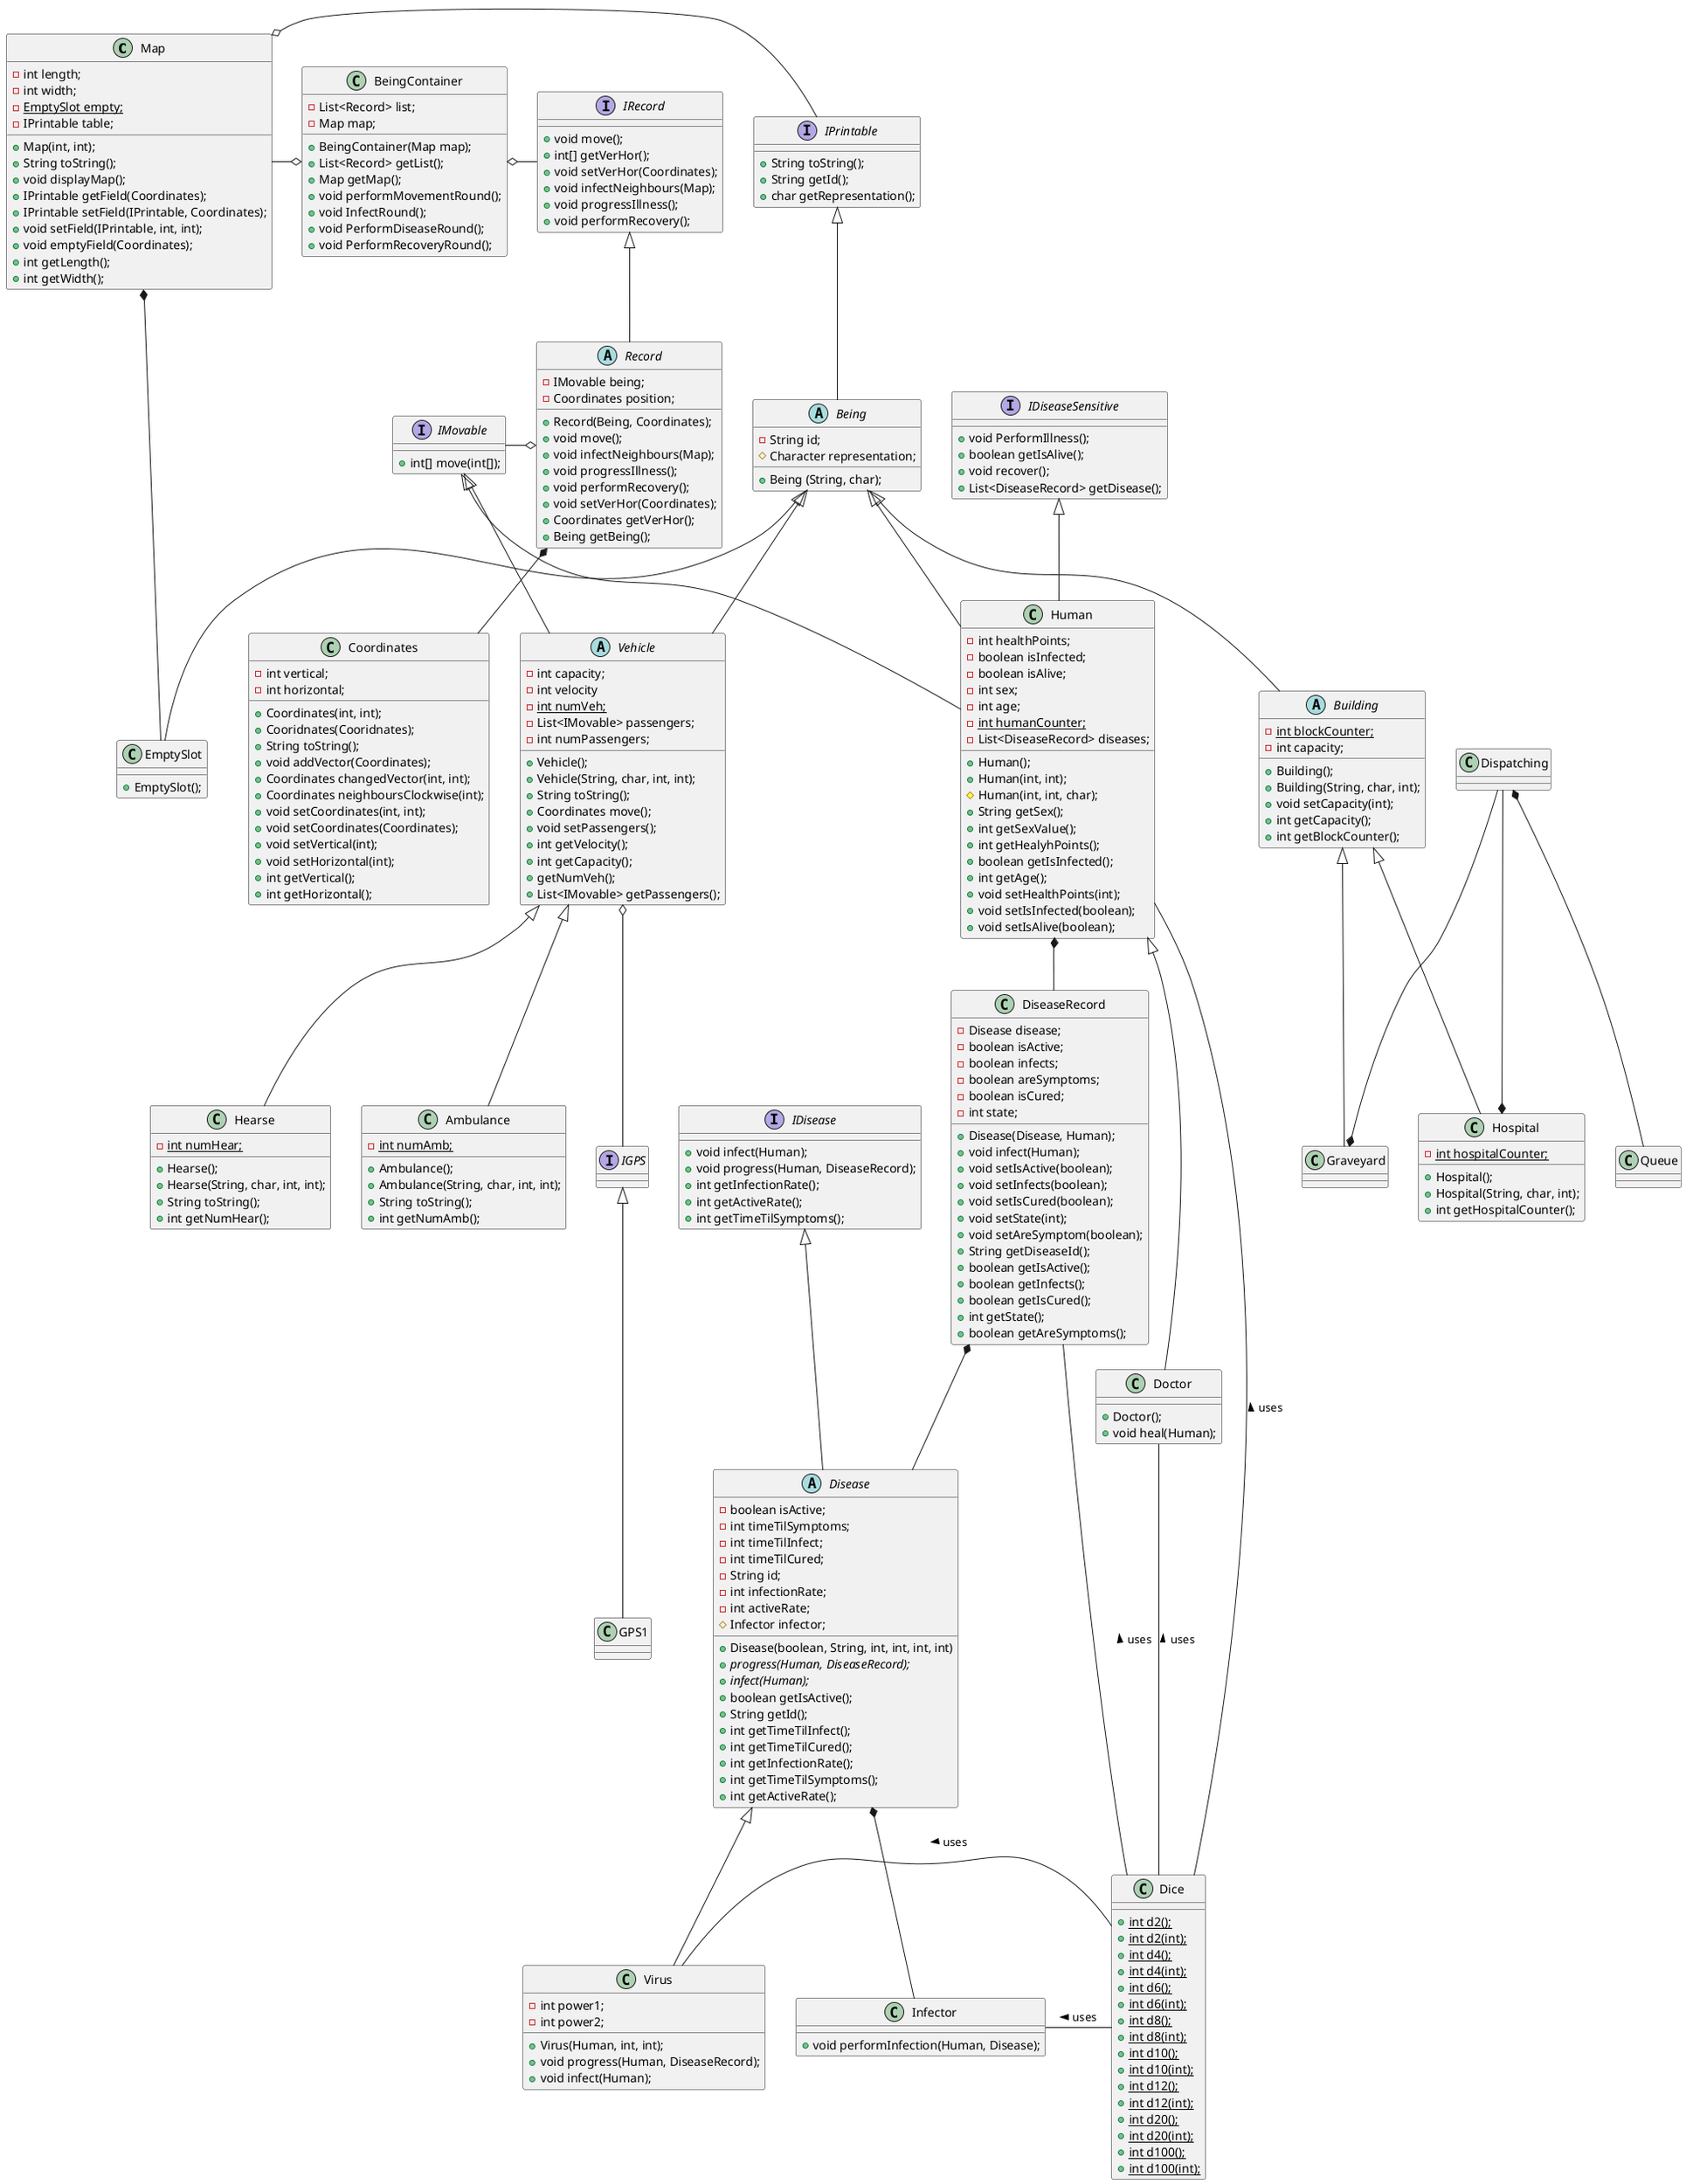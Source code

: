 @startuml class_diagram

class Map
{
- int length;
- int width;
- {static} EmptySlot empty;
- IPrintable table;
+ Map(int, int);
+ String toString();
+ void displayMap();
+ IPrintable getField(Coordinates);
+ IPrintable setField(IPrintable, Coordinates);
+ void setField(IPrintable, int, int);
+ void emptyField(Coordinates);
+ int getLength();
+ int getWidth();
}

interface IPrintable
{
+ String toString();
+ String getId();
+ char getRepresentation();
}

abstract class Being
{
- String id;
# Character representation;
+ Being (String, char);
}

abstract class Record
{
- IMovable being;
- Coordinates position;
+ Record(Being, Coordinates);
+ void move();
+ void infectNeighbours(Map);
+ void progressIllness();
+ void performRecovery();
+ void setVerHor(Coordinates);
+ Coordinates getVerHor();
+ Being getBeing();
}

interface IRecord
{
+ void move();
+ int[] getVerHor();
+ void setVerHor(Coordinates);
+ void infectNeighbours(Map);
+ void progressIllness();
+ void performRecovery();
}

class BeingContainer
{
- List<Record> list;
- Map map;
+ BeingContainer(Map map);
+ List<Record> getList();
+ Map getMap();
+ void performMovementRound();
+ void InfectRound();
+ void PerformDiseaseRound();
+ void PerformRecoveryRound();
}

class EmptySlot
{
+ EmptySlot();
}

interface IDiseaseSensitive
{
+ void PerformIllness();
+ boolean getIsAlive();
+ void recover();
+ List<DiseaseRecord> getDisease();
}

interface IMovable
{
+ int[] move(int[]);
}

class Human
{
- int healthPoints;
- boolean isInfected;
- boolean isAlive;
- int sex;
-  int age;
- {static} int humanCounter;
- List<DiseaseRecord> diseases;
+ Human();
+ Human(int, int);
# Human(int, int, char);
+ String getSex();
+ int getSexValue();
+ int getHealyhPoints();
+ boolean getIsInfected();
+ int getAge();
+ void setHealthPoints(int);
+ void setIsInfected(boolean);
+ void setIsAlive(boolean);
}

class Dice
{
+ {static} int d2();
+ {static} int d2(int);
+ {static} int d4();
+ {static} int d4(int);
+ {static} int d6();
+ {static} int d6(int);
+ {static} int d8();
+ {static} int d8(int);
+ {static} int d10();
+ {static} int d10(int);
+ {static} int d12();
+ {static} int d12(int);
+ {static} int d20();
+ {static} int d20(int);
+ {static} int d100();
+ {static} int d100(int);
}

class Doctor
{
+ Doctor();
+ void heal(Human);
}

abstract class Vehicle
{
- int capacity;
- int velocity
- {static} int numVeh;
- List<IMovable> passengers;
- int numPassengers;
+ Vehicle();
+ Vehicle(String, char, int, int);
+ String toString();
+ Coordinates move();
+ void setPassengers();
+ int getVelocity();
+ int getCapacity();
+ getNumVeh();
+ List<IMovable> getPassengers();
}

abstract class Building
{
    
    
    - {static} int blockCounter;
    - int capacity;
    + Building();
    + Building(String, char, int);
    + void setCapacity(int);
    + int getCapacity();
    + int getBlockCounter();
}

class Ambulance
{
    - {static} int numAmb;
    + Ambulance();
    + Ambulance(String, char, int, int);
    + String toString();
    + int getNumAmb();
}

class Hearse 
{
    - {static} int numHear;
    + Hearse();
    + Hearse(String, char, int, int);
    + String toString();
    + int getNumHear();
}

class Hospital
{
    - {static} int hospitalCounter;
    + Hospital();
    + Hospital(String, char, int);
    + int getHospitalCounter();

}

class Graveyard
{

}

class Dispatching
{

}

abstract class Disease 
{
    - boolean isActive;
    - int timeTilSymptoms;
    - int timeTilInfect;
    - int timeTilCured;
    - String id;
    - int infectionRate;
    - int activeRate;
    + Disease(boolean, String, int, int, int, int)
    # Infector infector;
    + {abstract} progress(Human, DiseaseRecord);
    + {abstract} infect(Human);
    + boolean getIsActive();
    + String getId();
    + int getTimeTilInfect();
    + int getTimeTilCured();
    + int getInfectionRate();
    + int getTimeTilSymptoms();
    + int getActiveRate();
}

class DiseaseRecord 
{
    - Disease disease;
    - boolean isActive;
    - boolean infects;
    - boolean areSymptoms;
    - boolean isCured;
    - int state;
    + Disease(Disease, Human);
    + void infect(Human);
    + void setIsActive(boolean);
    + void setInfects(boolean);
    + void setIsCured(boolean);
    + void setState(int);
    + void setAreSymptom(boolean);
    + String getDiseaseId();
    + boolean getIsActive();
    + boolean getInfects();
    + boolean getIsCured();
    + int getState();
    + boolean getAreSymptoms(); 
}

interface IDisease 
{
    + void infect(Human);
    + void progress(Human, DiseaseRecord);
    + int getInfectionRate();
    + int getActiveRate();
    + int getTimeTilSymptoms();
}

class Infector 
{
    + void performInfection(Human, Disease);
}

class Virus
{
    - int power1;
    - int power2;
    + Virus(Human, int, int);
    + void progress(Human, DiseaseRecord);
    + void infect(Human);
}

class Queue 
{

}

class Coordinates 
{
    - int vertical;
    - int horizontal;
    + Coordinates(int, int);
    + Cooridnates(Cooridnates);
    + String toString();
    + void addVector(Coordinates);
    + Coordinates changedVector(int, int);
    + Coordinates neighboursClockwise(int);
    + void setCoordinates(int, int);
    + void setCoordinates(Coordinates);
    + void setVertical(int);
    + void setHorizontal(int);
    + int getVertical();
    + int getHorizontal();
}

class GPS1
{

}

interface IGPS
{

}

Map o- IPrintable
IPrintable <|-- Being
Being <|-- EmptySlot
IRecord <|-- Record
BeingContainer o- IRecord
Being <|-- Human
IMovable <|-- Human
IDiseaseSensitive <|-- Human
IMovable -o Record
Map *- EmptySlot
Map -o BeingContainer
Human <|-- Doctor
Being <|-- Vehicle
IMovable <|-- Vehicle
Vehicle <|-- Ambulance
Vehicle <|-- Hearse
Being <|-- Building
Building <|-- Hospital
Building <|-- Graveyard
IDisease <|-- Disease
Disease <|-- Virus
Dispatching --* Hospital
Dispatching --* Graveyard
Doctor -- Dice : uses <
IGPS <|-- GPS1
Human *-- DiseaseRecord
Dispatching *--  Queue
Record *-- Coordinates
Vehicle o-- IGPS
Human -- Dice : uses <
Disease *-- Infector
DiseaseRecord *-- Disease
DiseaseRecord -- Dice : uses <
Infector - Dice : uses <
Virus - Dice : uses <

@enduml